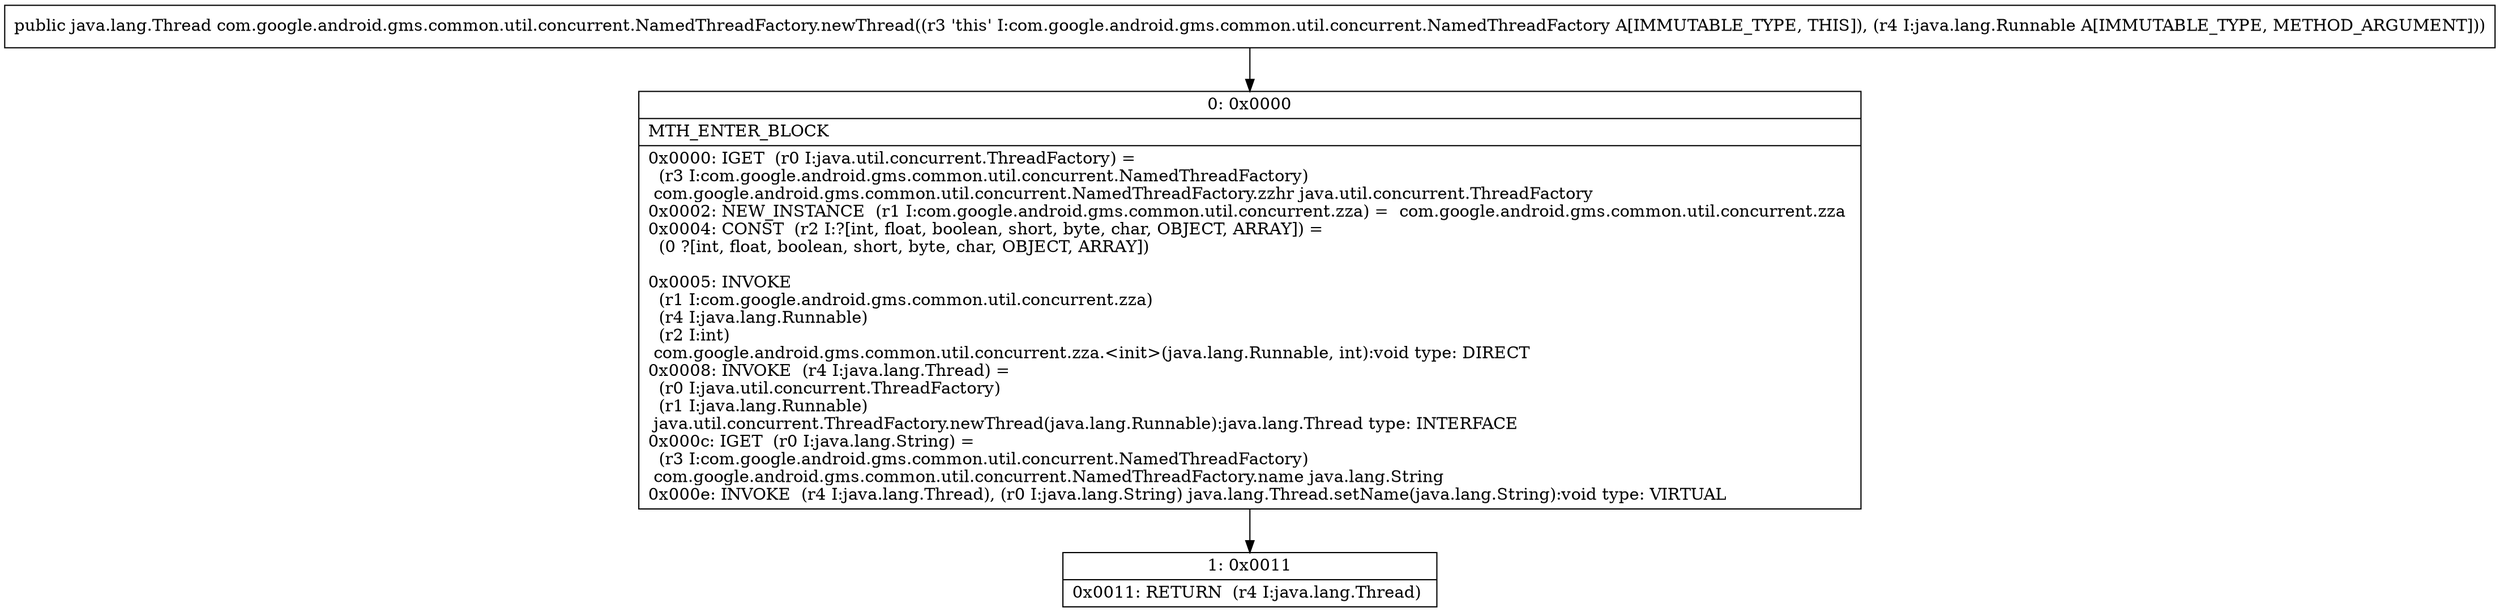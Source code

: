 digraph "CFG forcom.google.android.gms.common.util.concurrent.NamedThreadFactory.newThread(Ljava\/lang\/Runnable;)Ljava\/lang\/Thread;" {
Node_0 [shape=record,label="{0\:\ 0x0000|MTH_ENTER_BLOCK\l|0x0000: IGET  (r0 I:java.util.concurrent.ThreadFactory) = \l  (r3 I:com.google.android.gms.common.util.concurrent.NamedThreadFactory)\l com.google.android.gms.common.util.concurrent.NamedThreadFactory.zzhr java.util.concurrent.ThreadFactory \l0x0002: NEW_INSTANCE  (r1 I:com.google.android.gms.common.util.concurrent.zza) =  com.google.android.gms.common.util.concurrent.zza \l0x0004: CONST  (r2 I:?[int, float, boolean, short, byte, char, OBJECT, ARRAY]) = \l  (0 ?[int, float, boolean, short, byte, char, OBJECT, ARRAY])\l \l0x0005: INVOKE  \l  (r1 I:com.google.android.gms.common.util.concurrent.zza)\l  (r4 I:java.lang.Runnable)\l  (r2 I:int)\l com.google.android.gms.common.util.concurrent.zza.\<init\>(java.lang.Runnable, int):void type: DIRECT \l0x0008: INVOKE  (r4 I:java.lang.Thread) = \l  (r0 I:java.util.concurrent.ThreadFactory)\l  (r1 I:java.lang.Runnable)\l java.util.concurrent.ThreadFactory.newThread(java.lang.Runnable):java.lang.Thread type: INTERFACE \l0x000c: IGET  (r0 I:java.lang.String) = \l  (r3 I:com.google.android.gms.common.util.concurrent.NamedThreadFactory)\l com.google.android.gms.common.util.concurrent.NamedThreadFactory.name java.lang.String \l0x000e: INVOKE  (r4 I:java.lang.Thread), (r0 I:java.lang.String) java.lang.Thread.setName(java.lang.String):void type: VIRTUAL \l}"];
Node_1 [shape=record,label="{1\:\ 0x0011|0x0011: RETURN  (r4 I:java.lang.Thread) \l}"];
MethodNode[shape=record,label="{public java.lang.Thread com.google.android.gms.common.util.concurrent.NamedThreadFactory.newThread((r3 'this' I:com.google.android.gms.common.util.concurrent.NamedThreadFactory A[IMMUTABLE_TYPE, THIS]), (r4 I:java.lang.Runnable A[IMMUTABLE_TYPE, METHOD_ARGUMENT])) }"];
MethodNode -> Node_0;
Node_0 -> Node_1;
}

